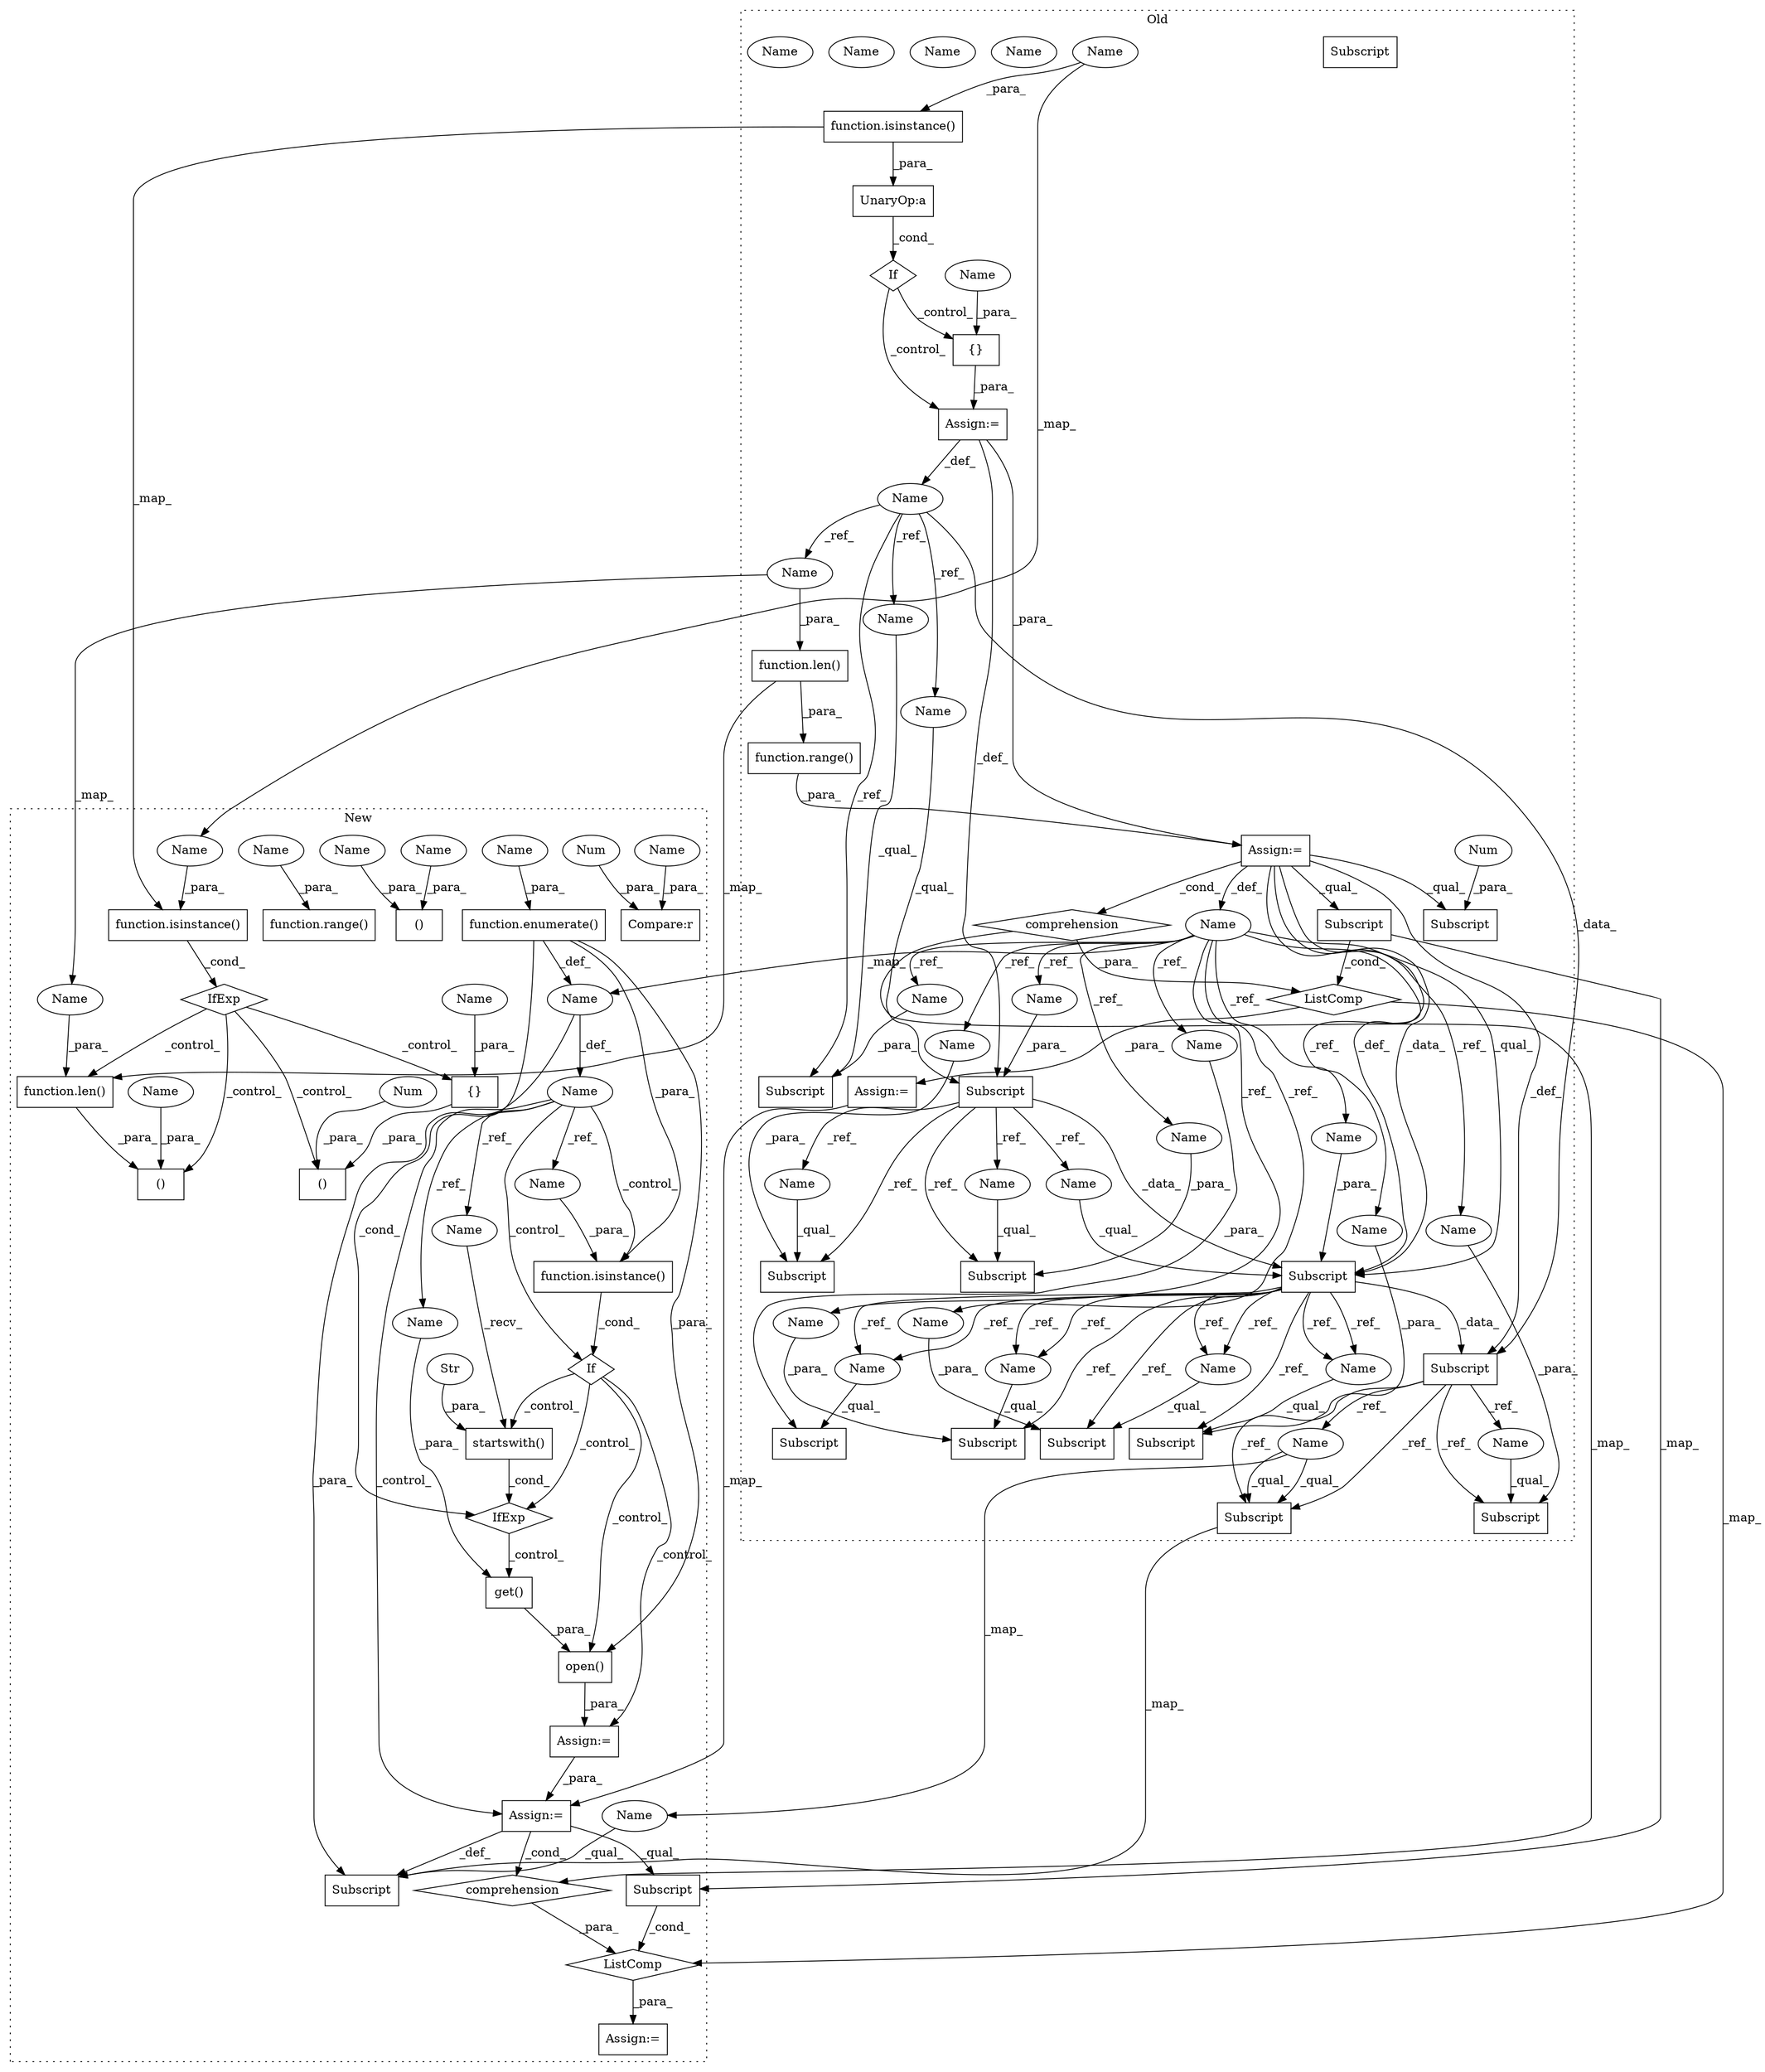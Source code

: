 digraph G {
subgraph cluster0 {
1 [label="Subscript" a="63" s="6495,0" l="7,0" shape="box"];
6 [label="{}" a="59" s="6141,6146" l="1,0" shape="box"];
7 [label="If" a="96" s="6091,6120" l="3,14" shape="diamond"];
8 [label="Subscript" a="63" s="6902,0" l="51,0" shape="box"];
10 [label="UnaryOp:a" a="61" s="6094" l="26" shape="box"];
11 [label="Subscript" a="63" s="6293,0" l="7,0" shape="box"];
12 [label="Name" a="87" s="6269" l="1" shape="ellipse"];
14 [label="Subscript" a="63" s="7007,0" l="9,0" shape="box"];
16 [label="function.range()" a="75" s="6226,6241" l="6,1" shape="box"];
17 [label="Subscript" a="63" s="6402,0" l="7,0" shape="box"];
19 [label="ListComp" a="106" s="6901" l="68" shape="diamond"];
20 [label="Subscript" a="63" s="6348,0" l="7,0" shape="box"];
22 [label="Num" a="76" s="7013" l="2" shape="ellipse"];
23 [label="Subscript" a="63" s="6412,0" l="7,0" shape="box"];
25 [label="function.isinstance()" a="75" s="6098,6119" l="11,1" shape="box"];
26 [label="Name" a="87" s="6134" l="4" shape="ellipse"];
27 [label="Subscript" a="63" s="6312,0" l="7,0" shape="box"];
32 [label="function.len()" a="75" s="6232,6240" l="4,1" shape="box"];
34 [label="Subscript" a="63" s="6495,0" l="7,0" shape="box"];
36 [label="Subscript" a="63" s="6912,0" l="7,0" shape="box"];
42 [label="Subscript" a="63" s="6618,0" l="7,0" shape="box"];
47 [label="comprehension" a="45" s="6954" l="3" shape="diamond"];
49 [label="Subscript" a="63" s="6557,0" l="7,0" shape="box"];
50 [label="Assign:=" a="68" s="6223" l="3" shape="box"];
51 [label="Subscript" a="63" s="6505,0" l="7,0" shape="box"];
52 [label="Assign:=" a="68" s="6138" l="3" shape="box"];
53 [label="Subscript" a="63" s="6526,0" l="7,0" shape="box"];
56 [label="Assign:=" a="68" s="6898" l="3" shape="box"];
57 [label="Subscript" a="63" s="6912,0" l="7,0" shape="box"];
58 [label="Name" a="87" s="6912" l="4" shape="ellipse"];
59 [label="Name" a="87" s="6618" l="4" shape="ellipse"];
60 [label="Name" a="87" s="6142" l="4" shape="ellipse"];
61 [label="Name" a="87" s="6109" l="4" shape="ellipse"];
69 [label="Name" a="87" s="6407" l="1" shape="ellipse"];
70 [label="Name" a="87" s="6500" l="1" shape="ellipse"];
71 [label="Name" a="87" s="6623" l="1" shape="ellipse"];
72 [label="Name" a="87" s="6417" l="1" shape="ellipse"];
73 [label="Name" a="87" s="6531" l="1" shape="ellipse"];
74 [label="Name" a="87" s="6353" l="1" shape="ellipse"];
75 [label="Name" a="87" s="6562" l="1" shape="ellipse"];
76 [label="Name" a="87" s="6317" l="1" shape="ellipse"];
77 [label="Name" a="87" s="6510" l="1" shape="ellipse"];
78 [label="Name" a="87" s="6298" l="1" shape="ellipse"];
85 [label="Name" a="87" s="6312" l="4" shape="ellipse"];
86 [label="Name" a="87" s="6293" l="4" shape="ellipse"];
87 [label="Name" a="87" s="6236" l="4" shape="ellipse"];
88 [label="Name" a="87" s="6557" l="4" shape="ellipse"];
89 [label="Name" a="87" s="6505" l="4" shape="ellipse"];
90 [label="Name" a="87" s="6495" l="4" shape="ellipse"];
91 [label="Name" a="87" s="6526" l="4" shape="ellipse"];
92 [label="Name" a="87" s="6402" l="4" shape="ellipse"];
93 [label="Name" a="87" s="6348" l="4" shape="ellipse"];
94 [label="Name" a="87" s="6505" l="4" shape="ellipse"];
95 [label="Name" a="87" s="6526" l="4" shape="ellipse"];
96 [label="Name" a="87" s="6495" l="4" shape="ellipse"];
97 [label="Name" a="87" s="6557" l="4" shape="ellipse"];
98 [label="Name" a="87" s="6412" l="4" shape="ellipse"];
label = "Old";
style="dotted";
}
subgraph cluster1 {
2 [label="get()" a="75" s="6705,6720" l="13,14" shape="box"];
3 [label="function.enumerate()" a="75" s="6601,6615" l="10,1" shape="box"];
4 [label="If" a="96" s="6630,6652" l="3,37" shape="diamond"];
5 [label="startswith()" a="75" s="6742,6762" l="14,1" shape="box"];
9 [label="Subscript" a="63" s="7387,0" l="46,0" shape="box"];
13 [label="Name" a="87" s="6592" l="1" shape="ellipse"];
15 [label="Str" a="66" s="6756" l="6" shape="ellipse"];
18 [label="ListComp" a="106" s="7386" l="63" shape="diamond"];
21 [label="open()" a="75" s="6694,6771" l="11,1" shape="box"];
24 [label="function.isinstance()" a="75" s="6442,6463" l="11,1" shape="box"];
28 [label="()" a="54" s="6431" l="6" shape="box"];
29 [label="{}" a="59" s="6474,6479" l="1,0" shape="box"];
30 [label="()" a="54" s="6412" l="6" shape="box"];
31 [label="function.len()" a="75" s="6422,6430" l="4,1" shape="box"];
33 [label="()" a="54" s="6472" l="8" shape="box"];
35 [label="Subscript" a="63" s="7235,0" l="7,0" shape="box"];
37 [label="IfExp" a="51" s="6738,6763" l="4,6" shape="diamond"];
38 [label="function.range()" a="75" s="7937,7944" l="6,1" shape="box"];
39 [label="Compare:r" a="40" s="7487" l="5" shape="box"];
40 [label="IfExp" a="51" s="6438,6464" l="4,6" shape="diamond"];
41 [label="Name" a="87" s="6595" l="2" shape="ellipse"];
43 [label="function.isinstance()" a="75" s="6633,6651" l="11,1" shape="box"];
44 [label="Num" a="76" s="7491" l="1" shape="ellipse"];
45 [label="Num" a="76" s="6471" l="1" shape="ellipse"];
46 [label="Assign:=" a="68" s="7383" l="3" shape="box"];
48 [label="comprehension" a="45" s="7434" l="3" shape="diamond"];
54 [label="Assign:=" a="68" s="6691" l="3" shape="box"];
55 [label="Assign:=" a="68" s="7242" l="3" shape="box"];
62 [label="Name" a="87" s="6475" l="4" shape="ellipse"];
63 [label="Name" a="87" s="6426" l="4" shape="ellipse"];
64 [label="Name" a="87" s="6433" l="4" shape="ellipse"];
65 [label="Name" a="87" s="6453" l="4" shape="ellipse"];
66 [label="Name" a="87" s="7235" l="4" shape="ellipse"];
67 [label="Name" a="87" s="6414" l="4" shape="ellipse"];
68 [label="Name" a="87" s="6611" l="4" shape="ellipse"];
79 [label="Name" a="87" s="6718" l="2" shape="ellipse"];
80 [label="Name" a="87" s="6742" l="2" shape="ellipse"];
81 [label="Name" a="87" s="6644" l="2" shape="ellipse"];
82 [label="Name" a="87" s="7943" l="1" shape="ellipse"];
83 [label="Name" a="87" s="7487" l="1" shape="ellipse"];
84 [label="Name" a="87" s="6411" l="1" shape="ellipse"];
label = "New";
style="dotted";
}
2 -> 21 [label="_para_"];
3 -> 21 [label="_para_"];
3 -> 37 [label="_cond_"];
3 -> 43 [label="_para_"];
3 -> 13 [label="_def_"];
4 -> 5 [label="_control_"];
4 -> 21 [label="_control_"];
4 -> 37 [label="_control_"];
4 -> 54 [label="_control_"];
5 -> 37 [label="_cond_"];
6 -> 52 [label="_para_"];
7 -> 52 [label="_control_"];
7 -> 6 [label="_control_"];
8 -> 9 [label="_map_"];
8 -> 19 [label="_cond_"];
9 -> 18 [label="_cond_"];
10 -> 7 [label="_cond_"];
11 -> 20 [label="_ref_"];
11 -> 93 [label="_ref_"];
11 -> 23 [label="_ref_"];
11 -> 92 [label="_ref_"];
11 -> 17 [label="_data_"];
11 -> 98 [label="_ref_"];
12 -> 73 [label="_ref_"];
12 -> 78 [label="_ref_"];
12 -> 69 [label="_ref_"];
12 -> 76 [label="_ref_"];
12 -> 74 [label="_ref_"];
12 -> 75 [label="_ref_"];
12 -> 71 [label="_ref_"];
12 -> 72 [label="_ref_"];
12 -> 13 [label="_map_"];
12 -> 70 [label="_ref_"];
12 -> 77 [label="_ref_"];
13 -> 35 [label="_para_"];
13 -> 41 [label="_def_"];
15 -> 5 [label="_para_"];
16 -> 50 [label="_para_"];
17 -> 51 [label="_ref_"];
17 -> 95 [label="_ref_"];
17 -> 34 [label="_data_"];
17 -> 97 [label="_ref_"];
17 -> 96 [label="_ref_"];
17 -> 95 [label="_ref_"];
17 -> 97 [label="_ref_"];
17 -> 94 [label="_ref_"];
17 -> 96 [label="_ref_"];
17 -> 49 [label="_ref_"];
17 -> 94 [label="_ref_"];
17 -> 53 [label="_ref_"];
18 -> 46 [label="_para_"];
19 -> 18 [label="_map_"];
19 -> 56 [label="_para_"];
21 -> 54 [label="_para_"];
22 -> 14 [label="_para_"];
24 -> 40 [label="_cond_"];
25 -> 24 [label="_map_"];
25 -> 10 [label="_para_"];
26 -> 27 [label="_ref_"];
26 -> 85 [label="_ref_"];
26 -> 34 [label="_data_"];
26 -> 86 [label="_ref_"];
26 -> 87 [label="_ref_"];
29 -> 33 [label="_para_"];
31 -> 28 [label="_para_"];
32 -> 31 [label="_map_"];
32 -> 16 [label="_para_"];
34 -> 58 [label="_ref_"];
34 -> 57 [label="_ref_"];
34 -> 42 [label="_ref_"];
34 -> 59 [label="_ref_"];
34 -> 57 [label="_ref_"];
37 -> 2 [label="_control_"];
40 -> 33 [label="_control_"];
40 -> 29 [label="_control_"];
40 -> 31 [label="_control_"];
40 -> 28 [label="_control_"];
41 -> 55 [label="_control_"];
41 -> 79 [label="_ref_"];
41 -> 43 [label="_control_"];
41 -> 81 [label="_ref_"];
41 -> 4 [label="_control_"];
41 -> 80 [label="_ref_"];
43 -> 4 [label="_cond_"];
44 -> 39 [label="_para_"];
45 -> 33 [label="_para_"];
47 -> 19 [label="_para_"];
47 -> 48 [label="_map_"];
48 -> 18 [label="_para_"];
50 -> 17 [label="_def_"];
50 -> 12 [label="_def_"];
50 -> 34 [label="_def_"];
50 -> 14 [label="_qual_"];
50 -> 47 [label="_cond_"];
50 -> 17 [label="_data_"];
50 -> 8 [label="_qual_"];
50 -> 17 [label="_qual_"];
52 -> 11 [label="_def_"];
52 -> 50 [label="_para_"];
52 -> 26 [label="_def_"];
54 -> 55 [label="_para_"];
55 -> 35 [label="_def_"];
55 -> 48 [label="_cond_"];
55 -> 9 [label="_qual_"];
56 -> 55 [label="_map_"];
57 -> 35 [label="_map_"];
58 -> 66 [label="_map_"];
58 -> 57 [label="_qual_"];
58 -> 57 [label="_qual_"];
59 -> 42 [label="_qual_"];
60 -> 6 [label="_para_"];
61 -> 65 [label="_map_"];
61 -> 25 [label="_para_"];
62 -> 29 [label="_para_"];
63 -> 31 [label="_para_"];
64 -> 28 [label="_para_"];
65 -> 24 [label="_para_"];
66 -> 35 [label="_qual_"];
67 -> 30 [label="_para_"];
68 -> 3 [label="_para_"];
69 -> 17 [label="_para_"];
70 -> 1 [label="_para_"];
71 -> 42 [label="_para_"];
72 -> 23 [label="_para_"];
73 -> 53 [label="_para_"];
74 -> 20 [label="_para_"];
75 -> 49 [label="_para_"];
76 -> 27 [label="_para_"];
77 -> 51 [label="_para_"];
78 -> 11 [label="_para_"];
79 -> 2 [label="_para_"];
80 -> 5 [label="_recv_"];
81 -> 43 [label="_para_"];
82 -> 38 [label="_para_"];
83 -> 39 [label="_para_"];
84 -> 30 [label="_para_"];
85 -> 27 [label="_qual_"];
86 -> 11 [label="_qual_"];
87 -> 63 [label="_map_"];
87 -> 32 [label="_para_"];
92 -> 17 [label="_qual_"];
93 -> 20 [label="_qual_"];
94 -> 51 [label="_qual_"];
95 -> 53 [label="_qual_"];
96 -> 1 [label="_qual_"];
97 -> 49 [label="_qual_"];
98 -> 23 [label="_qual_"];
}
